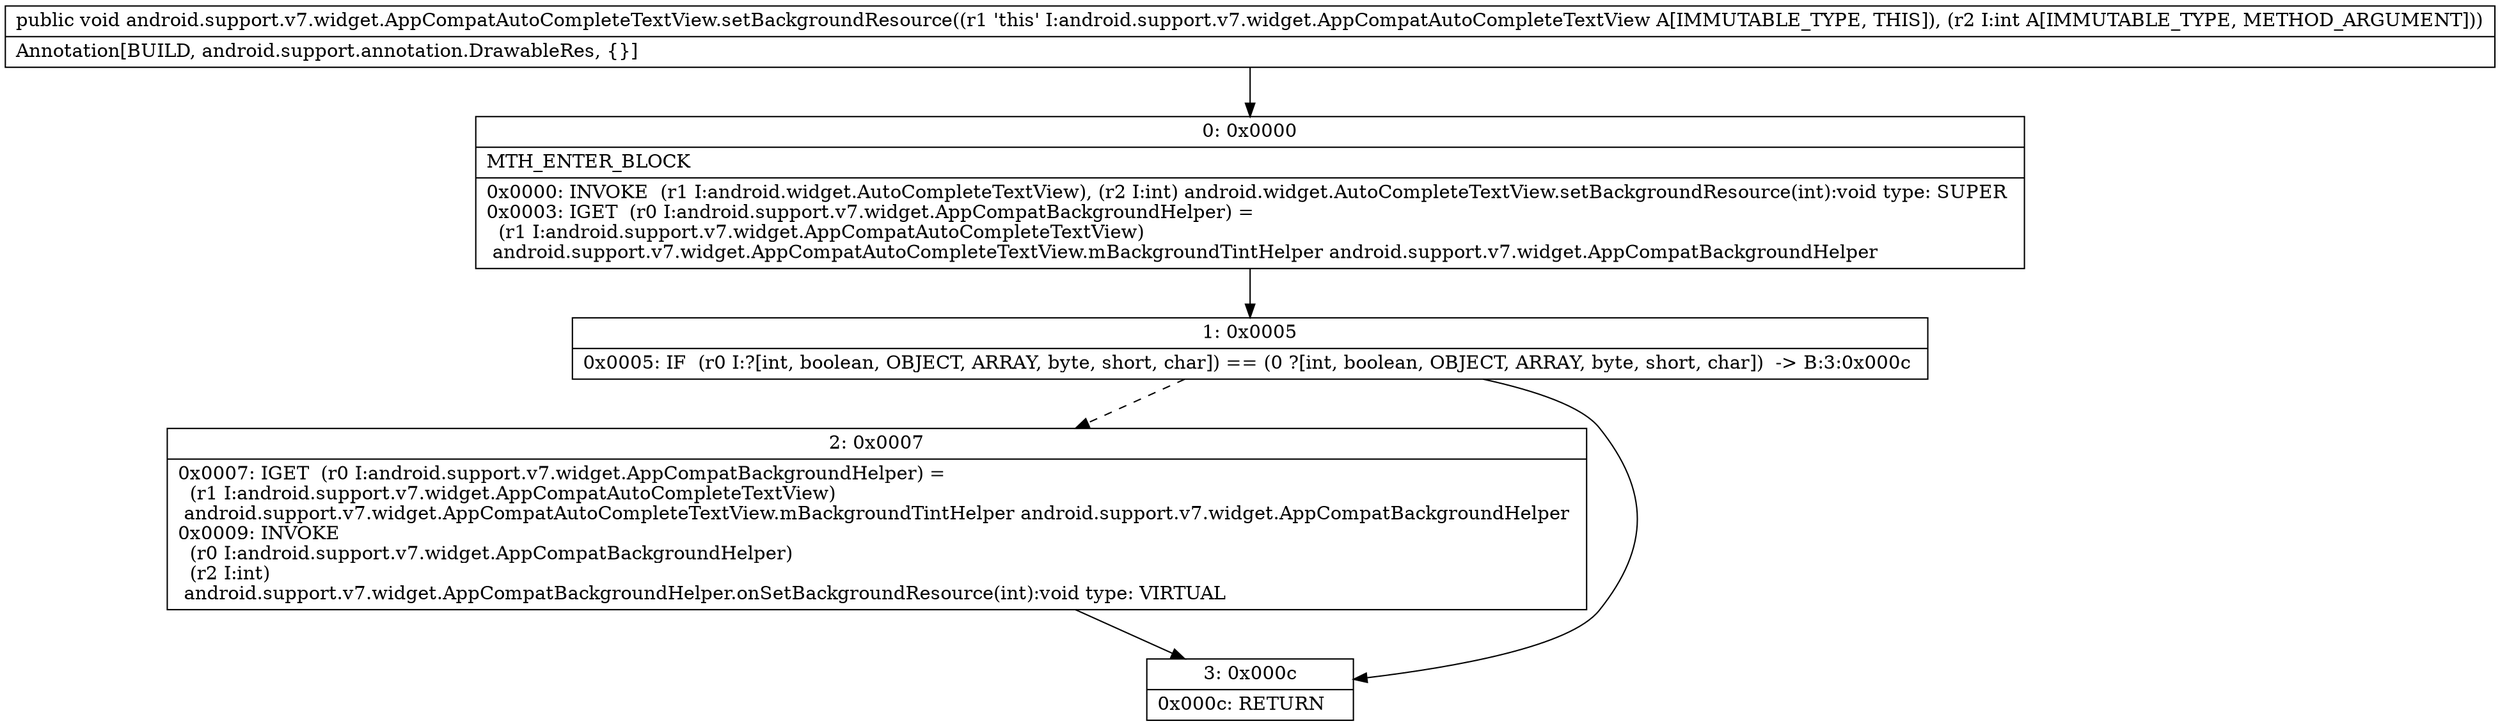 digraph "CFG forandroid.support.v7.widget.AppCompatAutoCompleteTextView.setBackgroundResource(I)V" {
Node_0 [shape=record,label="{0\:\ 0x0000|MTH_ENTER_BLOCK\l|0x0000: INVOKE  (r1 I:android.widget.AutoCompleteTextView), (r2 I:int) android.widget.AutoCompleteTextView.setBackgroundResource(int):void type: SUPER \l0x0003: IGET  (r0 I:android.support.v7.widget.AppCompatBackgroundHelper) = \l  (r1 I:android.support.v7.widget.AppCompatAutoCompleteTextView)\l android.support.v7.widget.AppCompatAutoCompleteTextView.mBackgroundTintHelper android.support.v7.widget.AppCompatBackgroundHelper \l}"];
Node_1 [shape=record,label="{1\:\ 0x0005|0x0005: IF  (r0 I:?[int, boolean, OBJECT, ARRAY, byte, short, char]) == (0 ?[int, boolean, OBJECT, ARRAY, byte, short, char])  \-\> B:3:0x000c \l}"];
Node_2 [shape=record,label="{2\:\ 0x0007|0x0007: IGET  (r0 I:android.support.v7.widget.AppCompatBackgroundHelper) = \l  (r1 I:android.support.v7.widget.AppCompatAutoCompleteTextView)\l android.support.v7.widget.AppCompatAutoCompleteTextView.mBackgroundTintHelper android.support.v7.widget.AppCompatBackgroundHelper \l0x0009: INVOKE  \l  (r0 I:android.support.v7.widget.AppCompatBackgroundHelper)\l  (r2 I:int)\l android.support.v7.widget.AppCompatBackgroundHelper.onSetBackgroundResource(int):void type: VIRTUAL \l}"];
Node_3 [shape=record,label="{3\:\ 0x000c|0x000c: RETURN   \l}"];
MethodNode[shape=record,label="{public void android.support.v7.widget.AppCompatAutoCompleteTextView.setBackgroundResource((r1 'this' I:android.support.v7.widget.AppCompatAutoCompleteTextView A[IMMUTABLE_TYPE, THIS]), (r2 I:int A[IMMUTABLE_TYPE, METHOD_ARGUMENT]))  | Annotation[BUILD, android.support.annotation.DrawableRes, \{\}]\l}"];
MethodNode -> Node_0;
Node_0 -> Node_1;
Node_1 -> Node_2[style=dashed];
Node_1 -> Node_3;
Node_2 -> Node_3;
}

